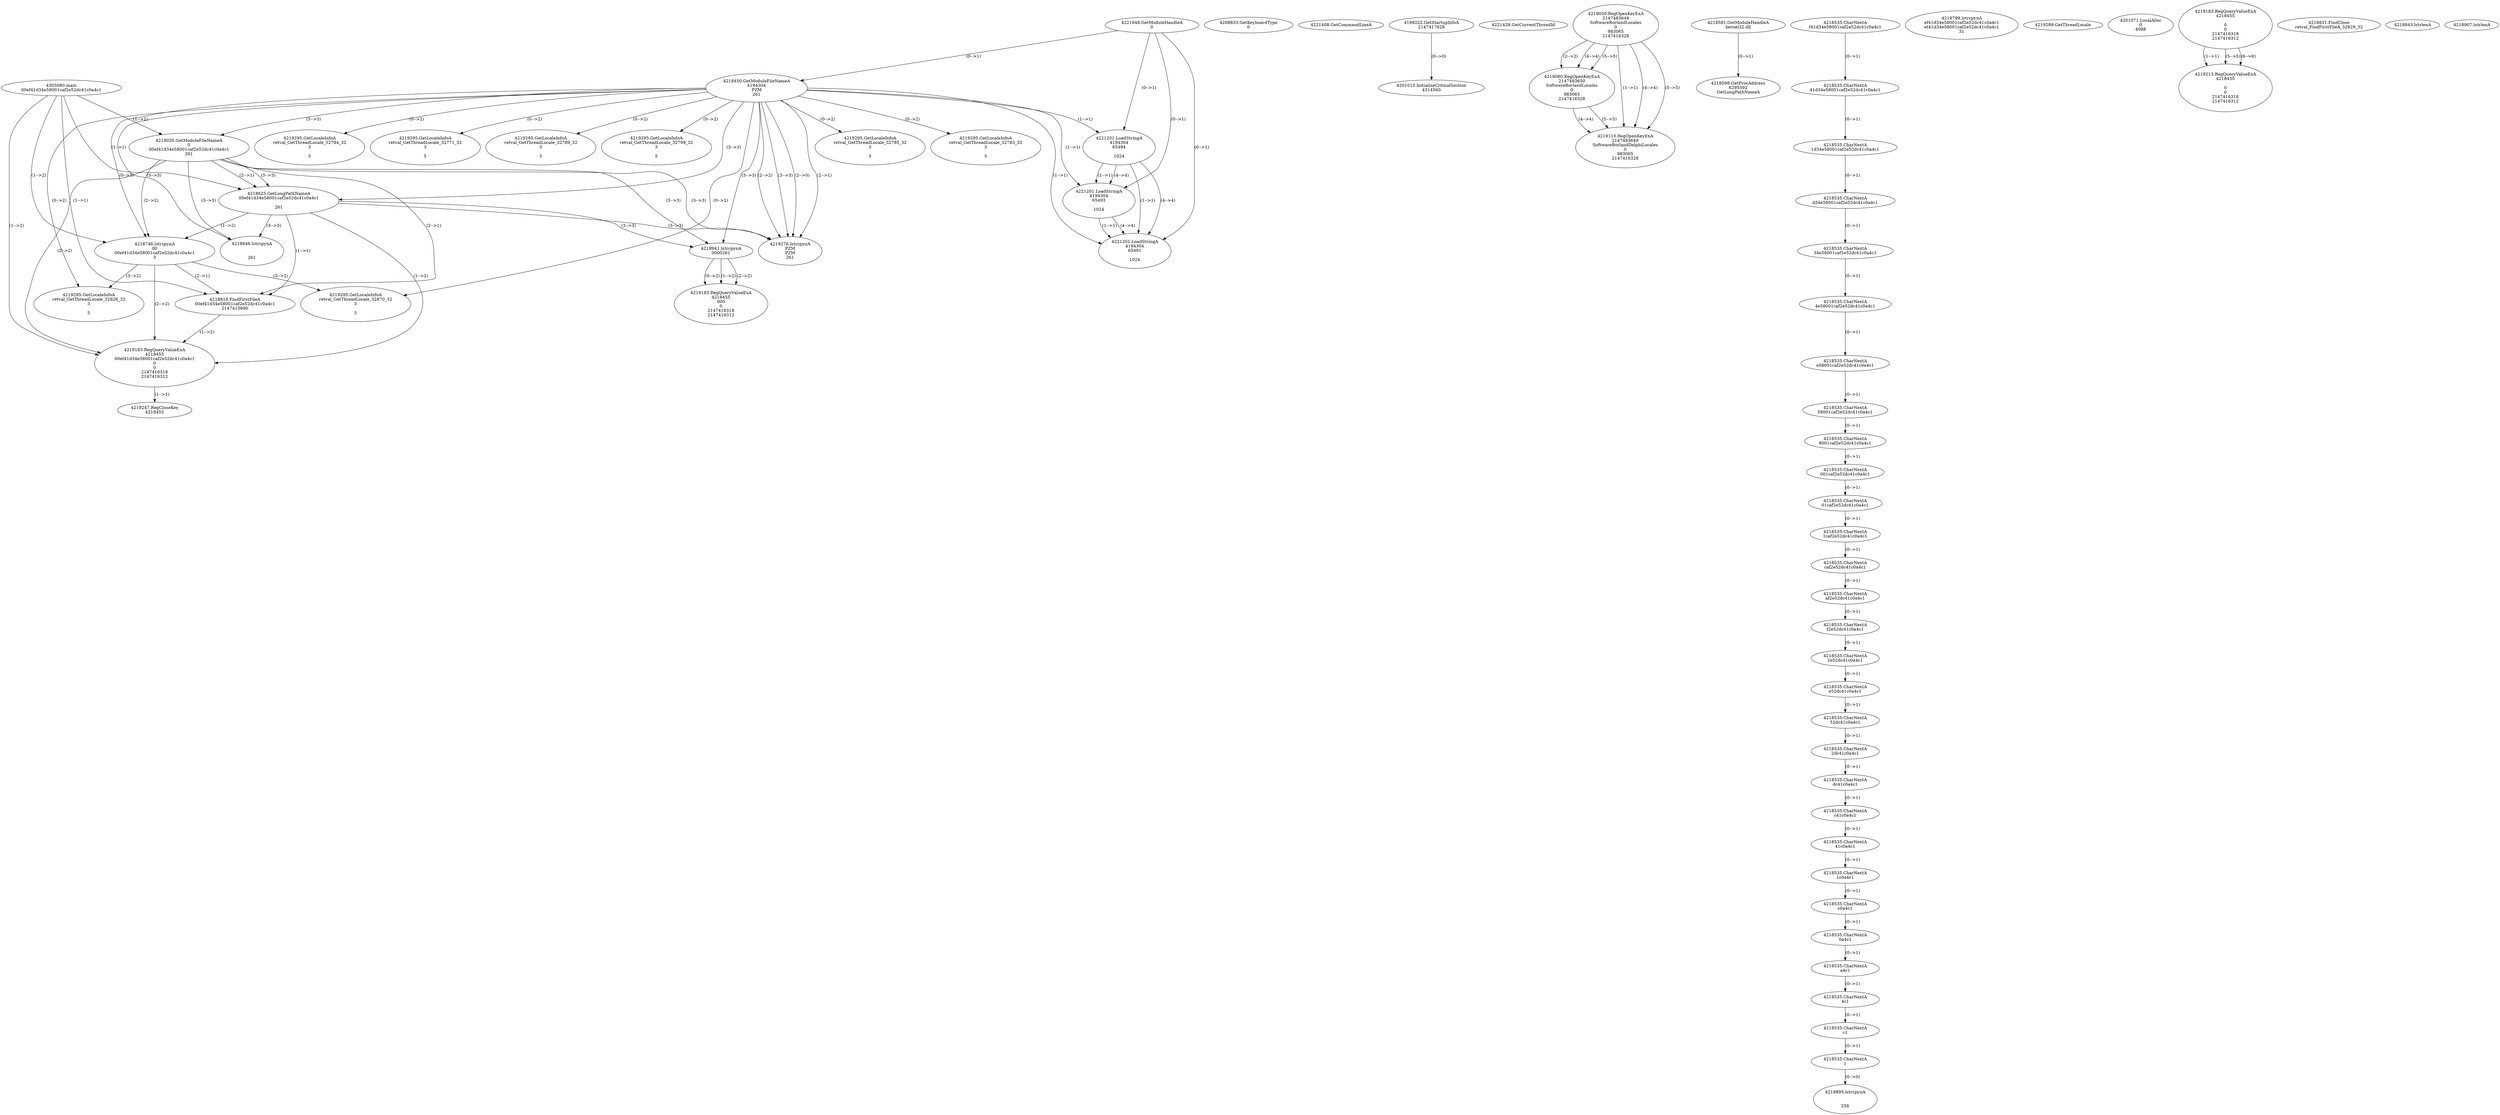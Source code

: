 // Global SCDG with merge call
digraph {
	0 [label="4305080.main
00ef41d34e58001caf2e52dc41c0a4c1"]
	1 [label="4221648.GetModuleHandleA
0"]
	2 [label="4208833.GetKeyboardType
0"]
	3 [label="4221408.GetCommandLineA
"]
	4 [label="4199222.GetStartupInfoA
2147417628"]
	5 [label="4221428.GetCurrentThreadId
"]
	6 [label="4218450.GetModuleFileNameA
4194304
PZM
261"]
	1 -> 6 [label="(0-->1)"]
	7 [label="4219020.GetModuleFileNameA
0
00ef41d34e58001caf2e52dc41c0a4c1
261"]
	0 -> 7 [label="(1-->2)"]
	6 -> 7 [label="(3-->3)"]
	8 [label="4219050.RegOpenKeyExA
2147483649
Software\Borland\Locales
0
983065
2147416328"]
	9 [label="4219080.RegOpenKeyExA
2147483650
Software\Borland\Locales
0
983065
2147416328"]
	8 -> 9 [label="(2-->2)"]
	8 -> 9 [label="(4-->4)"]
	8 -> 9 [label="(5-->5)"]
	10 [label="4218581.GetModuleHandleA
kernel32.dll"]
	11 [label="4218598.GetProcAddress
6295592
GetLongPathNameA"]
	10 -> 11 [label="(0-->1)"]
	12 [label="4218625.GetLongPathNameA
00ef41d34e58001caf2e52dc41c0a4c1

261"]
	0 -> 12 [label="(1-->1)"]
	7 -> 12 [label="(2-->1)"]
	6 -> 12 [label="(3-->3)"]
	7 -> 12 [label="(3-->3)"]
	13 [label="4218746.lstrcpynA
00
00ef41d34e58001caf2e52dc41c0a4c1
3"]
	0 -> 13 [label="(1-->2)"]
	7 -> 13 [label="(2-->2)"]
	12 -> 13 [label="(1-->2)"]
	6 -> 13 [label="(0-->3)"]
	14 [label="4218535.CharNextA
f41d34e58001caf2e52dc41c0a4c1"]
	15 [label="4218535.CharNextA
41d34e58001caf2e52dc41c0a4c1"]
	14 -> 15 [label="(0-->1)"]
	16 [label="4218535.CharNextA
1d34e58001caf2e52dc41c0a4c1"]
	15 -> 16 [label="(0-->1)"]
	17 [label="4218535.CharNextA
d34e58001caf2e52dc41c0a4c1"]
	16 -> 17 [label="(0-->1)"]
	18 [label="4218535.CharNextA
34e58001caf2e52dc41c0a4c1"]
	17 -> 18 [label="(0-->1)"]
	19 [label="4218535.CharNextA
4e58001caf2e52dc41c0a4c1"]
	18 -> 19 [label="(0-->1)"]
	20 [label="4218535.CharNextA
e58001caf2e52dc41c0a4c1"]
	19 -> 20 [label="(0-->1)"]
	21 [label="4218535.CharNextA
58001caf2e52dc41c0a4c1"]
	20 -> 21 [label="(0-->1)"]
	22 [label="4218535.CharNextA
8001caf2e52dc41c0a4c1"]
	21 -> 22 [label="(0-->1)"]
	23 [label="4218535.CharNextA
001caf2e52dc41c0a4c1"]
	22 -> 23 [label="(0-->1)"]
	24 [label="4218535.CharNextA
01caf2e52dc41c0a4c1"]
	23 -> 24 [label="(0-->1)"]
	25 [label="4218535.CharNextA
1caf2e52dc41c0a4c1"]
	24 -> 25 [label="(0-->1)"]
	26 [label="4218535.CharNextA
caf2e52dc41c0a4c1"]
	25 -> 26 [label="(0-->1)"]
	27 [label="4218535.CharNextA
af2e52dc41c0a4c1"]
	26 -> 27 [label="(0-->1)"]
	28 [label="4218535.CharNextA
f2e52dc41c0a4c1"]
	27 -> 28 [label="(0-->1)"]
	29 [label="4218535.CharNextA
2e52dc41c0a4c1"]
	28 -> 29 [label="(0-->1)"]
	30 [label="4218535.CharNextA
e52dc41c0a4c1"]
	29 -> 30 [label="(0-->1)"]
	31 [label="4218535.CharNextA
52dc41c0a4c1"]
	30 -> 31 [label="(0-->1)"]
	32 [label="4218535.CharNextA
2dc41c0a4c1"]
	31 -> 32 [label="(0-->1)"]
	33 [label="4218535.CharNextA
dc41c0a4c1"]
	32 -> 33 [label="(0-->1)"]
	34 [label="4218535.CharNextA
c41c0a4c1"]
	33 -> 34 [label="(0-->1)"]
	35 [label="4218535.CharNextA
41c0a4c1"]
	34 -> 35 [label="(0-->1)"]
	36 [label="4218535.CharNextA
1c0a4c1"]
	35 -> 36 [label="(0-->1)"]
	37 [label="4218535.CharNextA
c0a4c1"]
	36 -> 37 [label="(0-->1)"]
	38 [label="4218535.CharNextA
0a4c1"]
	37 -> 38 [label="(0-->1)"]
	39 [label="4218535.CharNextA
a4c1"]
	38 -> 39 [label="(0-->1)"]
	40 [label="4218535.CharNextA
4c1"]
	39 -> 40 [label="(0-->1)"]
	41 [label="4218535.CharNextA
c1"]
	40 -> 41 [label="(0-->1)"]
	42 [label="4218535.CharNextA
1"]
	41 -> 42 [label="(0-->1)"]
	43 [label="4218799.lstrcpynA
ef41d34e58001caf2e52dc41c0a4c1
ef41d34e58001caf2e52dc41c0a4c1
31"]
	44 [label="4218818.FindFirstFileA
00ef41d34e58001caf2e52dc41c0a4c1
2147415690"]
	0 -> 44 [label="(1-->1)"]
	7 -> 44 [label="(2-->1)"]
	12 -> 44 [label="(1-->1)"]
	13 -> 44 [label="(2-->1)"]
	45 [label="4219183.RegQueryValueExA
4218455
00ef41d34e58001caf2e52dc41c0a4c1
0
0
2147416318
2147416312"]
	0 -> 45 [label="(1-->2)"]
	7 -> 45 [label="(2-->2)"]
	12 -> 45 [label="(1-->2)"]
	13 -> 45 [label="(2-->2)"]
	44 -> 45 [label="(1-->2)"]
	46 [label="4219247.RegCloseKey
4218455"]
	45 -> 46 [label="(1-->1)"]
	47 [label="4219276.lstrcpynA
PZM
PZM
261"]
	6 -> 47 [label="(2-->1)"]
	6 -> 47 [label="(2-->2)"]
	6 -> 47 [label="(3-->3)"]
	7 -> 47 [label="(3-->3)"]
	12 -> 47 [label="(3-->3)"]
	6 -> 47 [label="(2-->0)"]
	48 [label="4219289.GetThreadLocale
"]
	49 [label="4219295.GetLocaleInfoA
retval_GetThreadLocale_32826_32
3

5"]
	6 -> 49 [label="(0-->2)"]
	13 -> 49 [label="(3-->2)"]
	50 [label="4221201.LoadStringA
4194304
65494

1024"]
	1 -> 50 [label="(0-->1)"]
	6 -> 50 [label="(1-->1)"]
	51 [label="4201010.InitializeCriticalSection
4314560"]
	4 -> 51 [label="(0-->0)"]
	52 [label="4201071.LocalAlloc
0
4088"]
	53 [label="4218646.lstrcpynA


261"]
	6 -> 53 [label="(3-->3)"]
	7 -> 53 [label="(3-->3)"]
	12 -> 53 [label="(3-->3)"]
	54 [label="4219183.RegQueryValueExA
4218455

0
0
2147416318
2147416312"]
	55 [label="4219213.RegQueryValueExA
4218455

0
0
2147416318
2147416312"]
	54 -> 55 [label="(1-->1)"]
	54 -> 55 [label="(5-->5)"]
	54 -> 55 [label="(6-->6)"]
	56 [label="4219295.GetLocaleInfoA
retval_GetThreadLocale_32785_32
3

5"]
	6 -> 56 [label="(0-->2)"]
	57 [label="4221201.LoadStringA
4194304
65493

1024"]
	1 -> 57 [label="(0-->1)"]
	6 -> 57 [label="(1-->1)"]
	50 -> 57 [label="(1-->1)"]
	50 -> 57 [label="(4-->4)"]
	58 [label="4219110.RegOpenKeyExA
2147483649
Software\Borland\Delphi\Locales
0
983065
2147416328"]
	8 -> 58 [label="(1-->1)"]
	8 -> 58 [label="(4-->4)"]
	9 -> 58 [label="(4-->4)"]
	8 -> 58 [label="(5-->5)"]
	9 -> 58 [label="(5-->5)"]
	59 [label="4218831.FindClose
retval_FindFirstFileA_32829_32"]
	60 [label="4218843.lstrlenA
"]
	61 [label="4218895.lstrcpynA


258"]
	42 -> 61 [label="(0-->0)"]
	62 [label="4218907.lstrlenA
"]
	63 [label="4218941.lstrcpynA
00\
00\
261"]
	6 -> 63 [label="(3-->3)"]
	7 -> 63 [label="(3-->3)"]
	12 -> 63 [label="(3-->3)"]
	64 [label="4219183.RegQueryValueExA
4218455
00\
0
0
2147416318
2147416312"]
	63 -> 64 [label="(1-->2)"]
	63 -> 64 [label="(2-->2)"]
	63 -> 64 [label="(0-->2)"]
	65 [label="4219295.GetLocaleInfoA
retval_GetThreadLocale_32870_32
3

5"]
	6 -> 65 [label="(0-->2)"]
	13 -> 65 [label="(3-->2)"]
	66 [label="4219295.GetLocaleInfoA
retval_GetThreadLocale_32783_32
3

5"]
	6 -> 66 [label="(0-->2)"]
	67 [label="4221201.LoadStringA
4194304
65491

1024"]
	1 -> 67 [label="(0-->1)"]
	6 -> 67 [label="(1-->1)"]
	50 -> 67 [label="(1-->1)"]
	57 -> 67 [label="(1-->1)"]
	50 -> 67 [label="(4-->4)"]
	57 -> 67 [label="(4-->4)"]
	68 [label="4219295.GetLocaleInfoA
retval_GetThreadLocale_32784_32
3

5"]
	6 -> 68 [label="(0-->2)"]
	69 [label="4219295.GetLocaleInfoA
retval_GetThreadLocale_32771_32
3

5"]
	6 -> 69 [label="(0-->2)"]
	70 [label="4219295.GetLocaleInfoA
retval_GetThreadLocale_32789_32
3

5"]
	6 -> 70 [label="(0-->2)"]
	71 [label="4219295.GetLocaleInfoA
retval_GetThreadLocale_32799_32
3

5"]
	6 -> 71 [label="(0-->2)"]
}
